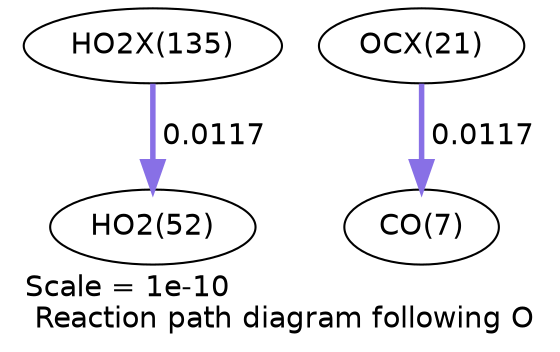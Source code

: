 digraph reaction_paths {
center=1;
s68 -> s21[fontname="Helvetica", penwidth=2.64, arrowsize=1.32, color="0.7, 0.512, 0.9"
, label=" 0.0117"];
s41 -> s9[fontname="Helvetica", penwidth=2.64, arrowsize=1.32, color="0.7, 0.512, 0.9"
, label=" 0.0117"];
s9 [ fontname="Helvetica", label="CO(7)"];
s21 [ fontname="Helvetica", label="HO2(52)"];
s41 [ fontname="Helvetica", label="OCX(21)"];
s68 [ fontname="Helvetica", label="HO2X(135)"];
 label = "Scale = 1e-10\l Reaction path diagram following O";
 fontname = "Helvetica";
}

